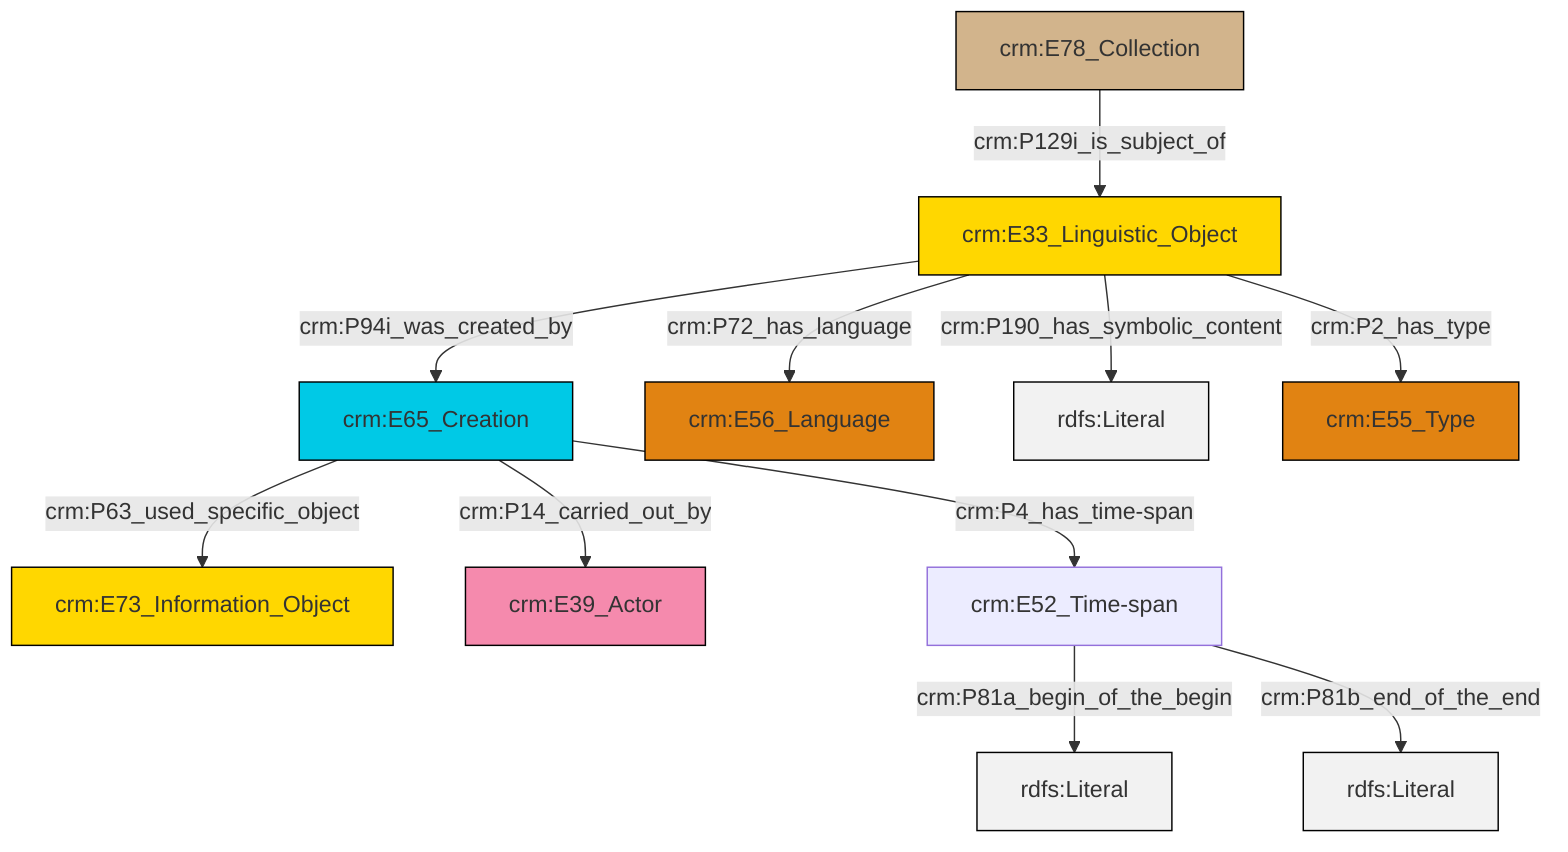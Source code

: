 graph TD
classDef Literal fill:#f2f2f2,stroke:#000000;
classDef CRM_Entity fill:#FFFFFF,stroke:#000000;
classDef Temporal_Entity fill:#00C9E6, stroke:#000000;
classDef Type fill:#E18312, stroke:#000000;
classDef Time-Span fill:#2C9C91, stroke:#000000;
classDef Appellation fill:#FFEB7F, stroke:#000000;
classDef Place fill:#008836, stroke:#000000;
classDef Persistent_Item fill:#B266B2, stroke:#000000;
classDef Conceptual_Object fill:#FFD700, stroke:#000000;
classDef Physical_Thing fill:#D2B48C, stroke:#000000;
classDef Actor fill:#f58aad, stroke:#000000;
classDef PC_Classes fill:#4ce600, stroke:#000000;
classDef Multi fill:#cccccc,stroke:#000000;

2["crm:E65_Creation"]:::Temporal_Entity -->|crm:P14_carried_out_by| 3["crm:E39_Actor"]:::Actor
2["crm:E65_Creation"]:::Temporal_Entity -->|crm:P63_used_specific_object| 0["crm:E73_Information_Object"]:::Conceptual_Object
2["crm:E65_Creation"]:::Temporal_Entity -->|crm:P4_has_time-span| 4["crm:E52_Time-span"]:::Default
5["crm:E33_Linguistic_Object"]:::Conceptual_Object -->|crm:P72_has_language| 6["crm:E56_Language"]:::Type
5["crm:E33_Linguistic_Object"]:::Conceptual_Object -->|crm:P190_has_symbolic_content| 7[rdfs:Literal]:::Literal
9["crm:E78_Collection"]:::Physical_Thing -->|crm:P129i_is_subject_of| 5["crm:E33_Linguistic_Object"]:::Conceptual_Object
5["crm:E33_Linguistic_Object"]:::Conceptual_Object -->|crm:P94i_was_created_by| 2["crm:E65_Creation"]:::Temporal_Entity
4["crm:E52_Time-span"]:::Default -->|crm:P81a_begin_of_the_begin| 13[rdfs:Literal]:::Literal
5["crm:E33_Linguistic_Object"]:::Conceptual_Object -->|crm:P2_has_type| 14["crm:E55_Type"]:::Type
4["crm:E52_Time-span"]:::Default -->|crm:P81b_end_of_the_end| 17[rdfs:Literal]:::Literal